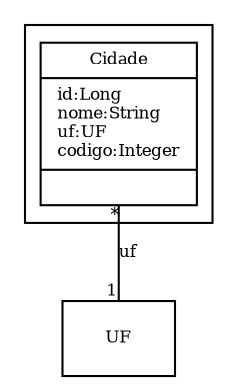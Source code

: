digraph G{
fontname = "Times-Roman"
fontsize = 8

node [
        fontname = "Times-Roman"
        fontsize = 8
        shape = "record"
]

edge [
        fontname = "Times-Roman"
        fontsize = 8
]

subgraph clusterMUNICIPIO
{
Cidade [label = "{Cidade|id:Long\lnome:String\luf:UF\lcodigo:Integer\l|\l}"]
}
edge [arrowhead = "none" headlabel = "1" taillabel = "*"] Cidade -> UF [label = "uf"]
}
